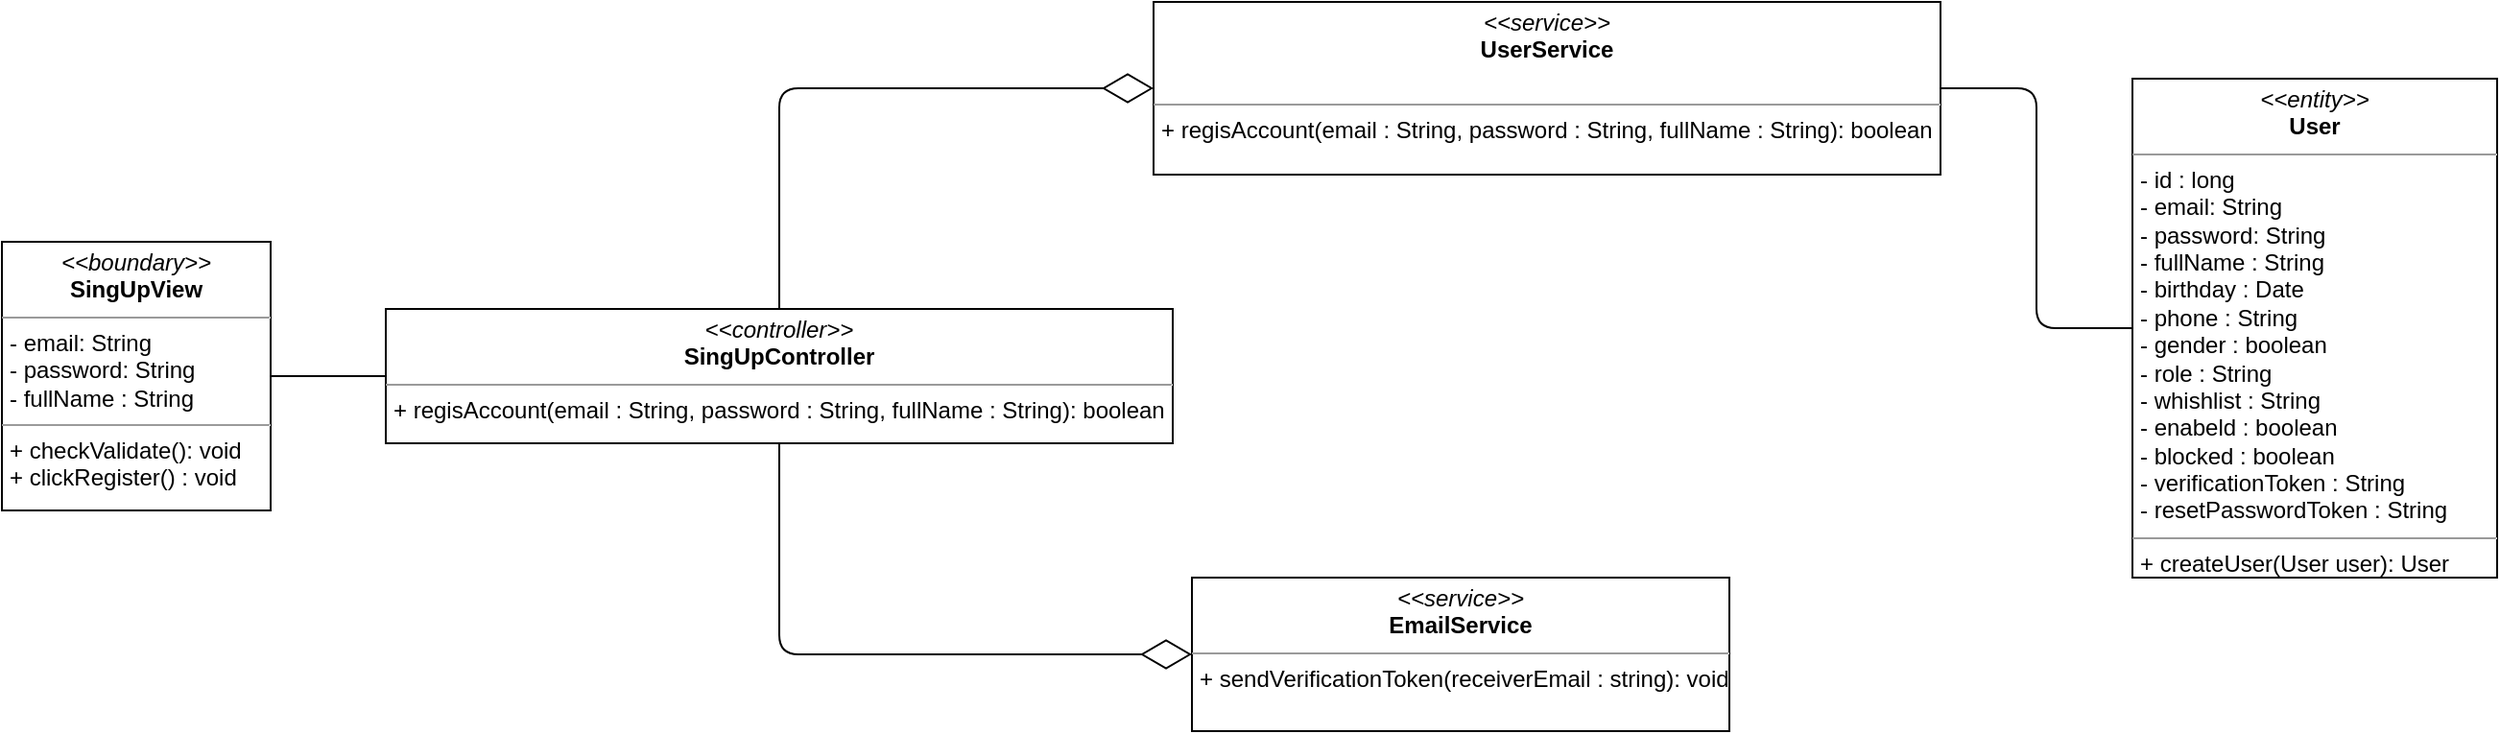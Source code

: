 <mxfile version="14.6.13" type="device"><diagram id="C5RBs43oDa-KdzZeNtuy" name="Page-1"><mxGraphModel dx="1108" dy="1594" grid="1" gridSize="10" guides="1" tooltips="1" connect="1" arrows="1" fold="1" page="1" pageScale="1" pageWidth="827" pageHeight="1169" math="0" shadow="0"><root><mxCell id="WIyWlLk6GJQsqaUBKTNV-0"/><mxCell id="WIyWlLk6GJQsqaUBKTNV-1" parent="WIyWlLk6GJQsqaUBKTNV-0"/><mxCell id="D6xI6XP87eflwZgHYbXW-4" value="&lt;p style=&quot;margin: 0px ; margin-top: 4px ; text-align: center&quot;&gt;&lt;i&gt;&amp;lt;&amp;lt;boundary&amp;gt;&amp;gt;&lt;/i&gt;&lt;br&gt;&lt;b&gt;SingUpView&lt;/b&gt;&lt;/p&gt;&lt;hr size=&quot;1&quot;&gt;&lt;p style=&quot;margin: 0px ; margin-left: 4px&quot;&gt;- email: String&lt;br&gt;- password: String&lt;/p&gt;&lt;p style=&quot;margin: 0px ; margin-left: 4px&quot;&gt;- fullName : String&lt;/p&gt;&lt;hr size=&quot;1&quot;&gt;&lt;p style=&quot;margin: 0px ; margin-left: 4px&quot;&gt;+ checkValidate(): void&lt;/p&gt;&lt;p style=&quot;margin: 0px ; margin-left: 4px&quot;&gt;+ clickRegister() : void&lt;/p&gt;" style="verticalAlign=top;align=left;overflow=fill;fontSize=12;fontFamily=Helvetica;html=1;" parent="WIyWlLk6GJQsqaUBKTNV-1" vertex="1"><mxGeometry x="90" y="115" width="140" height="140" as="geometry"/></mxCell><mxCell id="D6xI6XP87eflwZgHYbXW-5" value="&lt;p style=&quot;margin: 0px ; margin-top: 4px ; text-align: center&quot;&gt;&lt;i&gt;&amp;lt;&amp;lt;controller&amp;gt;&amp;gt;&lt;/i&gt;&lt;br&gt;&lt;b&gt;SingUpController&lt;/b&gt;&lt;/p&gt;&lt;hr size=&quot;1&quot;&gt;&lt;p style=&quot;margin: 0px ; margin-left: 4px&quot;&gt;+ regisAccount(email : String, password : String, fullName : String): boolean&lt;br&gt;&lt;/p&gt;" style="verticalAlign=top;align=left;overflow=fill;fontSize=12;fontFamily=Helvetica;html=1;" parent="WIyWlLk6GJQsqaUBKTNV-1" vertex="1"><mxGeometry x="290" y="150" width="410" height="70" as="geometry"/></mxCell><mxCell id="D6xI6XP87eflwZgHYbXW-6" value="&lt;p style=&quot;margin: 0px ; margin-top: 4px ; text-align: center&quot;&gt;&lt;i&gt;&amp;lt;&amp;lt;service&amp;gt;&amp;gt;&lt;/i&gt;&lt;br&gt;&lt;b&gt;UserService&lt;/b&gt;&lt;/p&gt;&lt;p style=&quot;margin: 0px ; margin-left: 4px&quot;&gt;&lt;br&gt;&lt;/p&gt;&lt;hr size=&quot;1&quot;&gt;&lt;p style=&quot;margin: 0px ; margin-left: 4px&quot;&gt;+ regisAccount(email : String, password : String, fullName : String): boolean&lt;br&gt;&lt;/p&gt;" style="verticalAlign=top;align=left;overflow=fill;fontSize=12;fontFamily=Helvetica;html=1;" parent="WIyWlLk6GJQsqaUBKTNV-1" vertex="1"><mxGeometry x="690" y="-10" width="410" height="90" as="geometry"/></mxCell><mxCell id="D6xI6XP87eflwZgHYbXW-7" value="&lt;p style=&quot;margin: 0px ; margin-top: 4px ; text-align: center&quot;&gt;&lt;i&gt;&amp;lt;&amp;lt;service&amp;gt;&amp;gt;&lt;/i&gt;&lt;br&gt;&lt;b&gt;EmailService&lt;/b&gt;&lt;/p&gt;&lt;hr size=&quot;1&quot;&gt;&lt;p style=&quot;margin: 0px ; margin-left: 4px&quot;&gt;+ sendVerificationToken(receiverEmail : string): void&lt;br&gt;&lt;/p&gt;" style="verticalAlign=top;align=left;overflow=fill;fontSize=12;fontFamily=Helvetica;html=1;" parent="WIyWlLk6GJQsqaUBKTNV-1" vertex="1"><mxGeometry x="710" y="290" width="280" height="80" as="geometry"/></mxCell><mxCell id="D6xI6XP87eflwZgHYbXW-8" value="&lt;p style=&quot;margin: 0px ; margin-top: 4px ; text-align: center&quot;&gt;&lt;i&gt;&amp;lt;&amp;lt;entity&amp;gt;&amp;gt;&lt;/i&gt;&lt;br&gt;&lt;b&gt;User&lt;/b&gt;&lt;/p&gt;&lt;hr size=&quot;1&quot;&gt;&lt;p style=&quot;margin: 0px ; margin-left: 4px&quot;&gt;- id : long&lt;/p&gt;&lt;p style=&quot;margin: 0px ; margin-left: 4px&quot;&gt;- email: String&lt;br&gt;- password: String&lt;/p&gt;&lt;p style=&quot;margin: 0px ; margin-left: 4px&quot;&gt;- fullName : String&lt;/p&gt;&lt;p style=&quot;margin: 0px ; margin-left: 4px&quot;&gt;- birthday : Date&lt;/p&gt;&lt;p style=&quot;margin: 0px ; margin-left: 4px&quot;&gt;- phone : String&lt;/p&gt;&lt;p style=&quot;margin: 0px ; margin-left: 4px&quot;&gt;- gender : boolean&lt;/p&gt;&lt;p style=&quot;margin: 0px ; margin-left: 4px&quot;&gt;- role : String&lt;/p&gt;&lt;p style=&quot;margin: 0px ; margin-left: 4px&quot;&gt;- whishlist : String&lt;/p&gt;&lt;p style=&quot;margin: 0px ; margin-left: 4px&quot;&gt;- enabeld : boolean&lt;/p&gt;&lt;p style=&quot;margin: 0px ; margin-left: 4px&quot;&gt;- blocked : boolean&lt;/p&gt;&lt;p style=&quot;margin: 0px ; margin-left: 4px&quot;&gt;- verificationToken : String&lt;/p&gt;&lt;p style=&quot;margin: 0px ; margin-left: 4px&quot;&gt;- resetPasswordToken : String&lt;/p&gt;&lt;hr size=&quot;1&quot;&gt;&lt;p style=&quot;margin: 0px ; margin-left: 4px&quot;&gt;+ createUser(User user): User&lt;br&gt;&lt;/p&gt;" style="verticalAlign=top;align=left;overflow=fill;fontSize=12;fontFamily=Helvetica;html=1;" parent="WIyWlLk6GJQsqaUBKTNV-1" vertex="1"><mxGeometry x="1200" y="30" width="190" height="260" as="geometry"/></mxCell><mxCell id="D6xI6XP87eflwZgHYbXW-9" value="" style="endArrow=none;html=1;edgeStyle=orthogonalEdgeStyle;exitX=1;exitY=0.5;exitDx=0;exitDy=0;entryX=0;entryY=0.5;entryDx=0;entryDy=0;" parent="WIyWlLk6GJQsqaUBKTNV-1" source="D6xI6XP87eflwZgHYbXW-4" target="D6xI6XP87eflwZgHYbXW-5" edge="1"><mxGeometry relative="1" as="geometry"><mxPoint x="330" y="250" as="sourcePoint"/><mxPoint x="490" y="250" as="targetPoint"/></mxGeometry></mxCell><mxCell id="D6xI6XP87eflwZgHYbXW-12" value="" style="endArrow=diamondThin;endFill=0;endSize=24;html=1;entryX=0;entryY=0.5;entryDx=0;entryDy=0;exitX=0.5;exitY=0;exitDx=0;exitDy=0;edgeStyle=orthogonalEdgeStyle;" parent="WIyWlLk6GJQsqaUBKTNV-1" source="D6xI6XP87eflwZgHYbXW-5" target="D6xI6XP87eflwZgHYbXW-6" edge="1"><mxGeometry width="160" relative="1" as="geometry"><mxPoint x="502" y="158" as="sourcePoint"/><mxPoint x="630" y="250" as="targetPoint"/></mxGeometry></mxCell><mxCell id="D6xI6XP87eflwZgHYbXW-13" value="" style="endArrow=diamondThin;endFill=0;endSize=24;html=1;exitX=0.5;exitY=1;exitDx=0;exitDy=0;entryX=0;entryY=0.5;entryDx=0;entryDy=0;edgeStyle=orthogonalEdgeStyle;" parent="WIyWlLk6GJQsqaUBKTNV-1" source="D6xI6XP87eflwZgHYbXW-5" target="D6xI6XP87eflwZgHYbXW-7" edge="1"><mxGeometry width="160" relative="1" as="geometry"><mxPoint x="470" y="350" as="sourcePoint"/><mxPoint x="630" y="350" as="targetPoint"/></mxGeometry></mxCell><mxCell id="D6xI6XP87eflwZgHYbXW-16" value="" style="endArrow=none;html=1;edgeStyle=orthogonalEdgeStyle;entryX=0;entryY=0.5;entryDx=0;entryDy=0;exitX=1;exitY=0.5;exitDx=0;exitDy=0;" parent="WIyWlLk6GJQsqaUBKTNV-1" source="D6xI6XP87eflwZgHYbXW-6" target="D6xI6XP87eflwZgHYbXW-8" edge="1"><mxGeometry relative="1" as="geometry"><mxPoint x="800" y="150" as="sourcePoint"/><mxPoint x="960" y="150" as="targetPoint"/></mxGeometry></mxCell></root></mxGraphModel></diagram></mxfile>